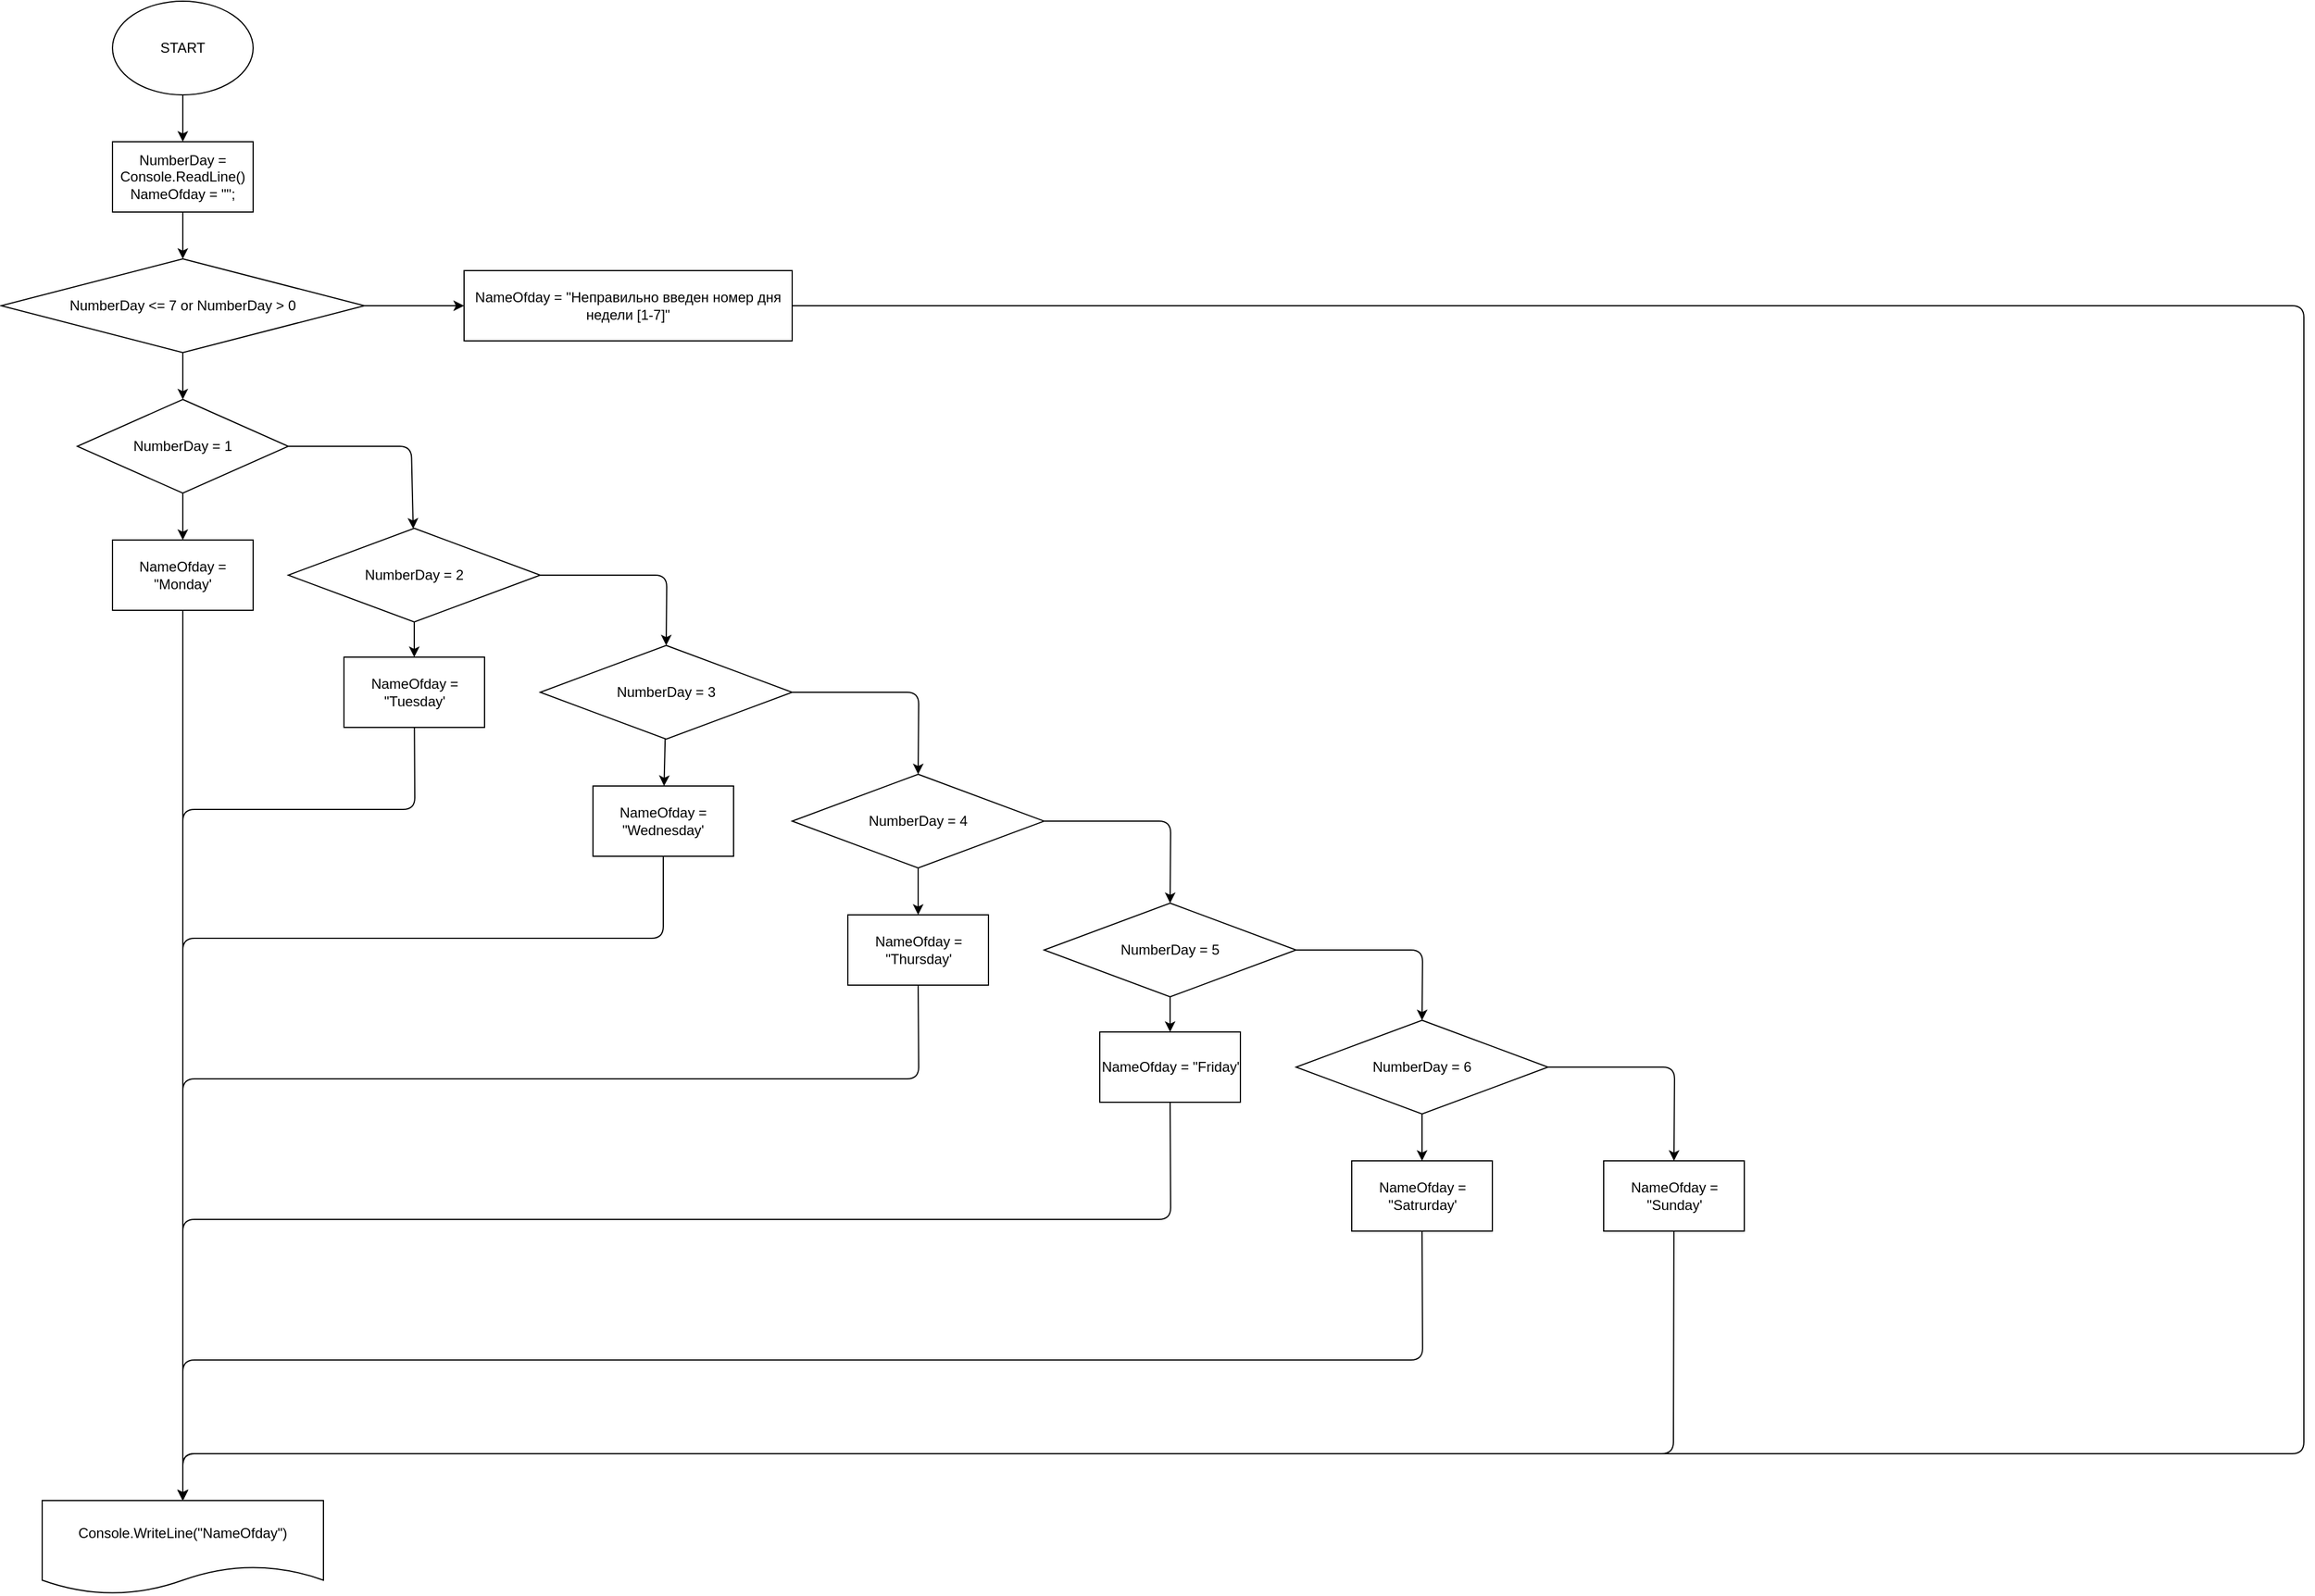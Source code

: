 <mxfile>
    <diagram id="QJHHsQi61dm5gA_kQ4sN" name="Страница 1">
        <mxGraphModel dx="380" dy="387" grid="1" gridSize="10" guides="1" tooltips="1" connect="1" arrows="1" fold="1" page="1" pageScale="1" pageWidth="827" pageHeight="1169" math="0" shadow="0">
            <root>
                <mxCell id="0"/>
                <mxCell id="1" parent="0"/>
                <mxCell id="6" value="" style="edgeStyle=none;html=1;" edge="1" parent="1" source="2" target="5">
                    <mxGeometry relative="1" as="geometry"/>
                </mxCell>
                <mxCell id="2" value="START" style="ellipse;whiteSpace=wrap;html=1;" vertex="1" parent="1">
                    <mxGeometry x="360" y="40" width="120" height="80" as="geometry"/>
                </mxCell>
                <mxCell id="8" value="" style="edgeStyle=none;html=1;" edge="1" parent="1" source="5" target="7">
                    <mxGeometry relative="1" as="geometry"/>
                </mxCell>
                <mxCell id="5" value="NumberDay = Console.ReadLine()&lt;br&gt;NameOfday = &quot;&quot;;" style="whiteSpace=wrap;html=1;" vertex="1" parent="1">
                    <mxGeometry x="360" y="160" width="120" height="60" as="geometry"/>
                </mxCell>
                <mxCell id="10" value="" style="edgeStyle=none;html=1;" edge="1" parent="1" source="7" target="9">
                    <mxGeometry relative="1" as="geometry"/>
                </mxCell>
                <mxCell id="43" value="" style="edgeStyle=none;html=1;entryX=0.5;entryY=0;entryDx=0;entryDy=0;" edge="1" parent="1" target="42">
                    <mxGeometry relative="1" as="geometry">
                        <mxPoint x="940" y="300" as="sourcePoint"/>
                        <Array as="points">
                            <mxPoint x="2230" y="300"/>
                            <mxPoint x="2230" y="1280"/>
                            <mxPoint x="1330" y="1280"/>
                            <mxPoint x="420" y="1280"/>
                        </Array>
                    </mxGeometry>
                </mxCell>
                <mxCell id="57" value="" style="edgeStyle=none;html=1;" edge="1" parent="1" source="7" target="56">
                    <mxGeometry relative="1" as="geometry"/>
                </mxCell>
                <mxCell id="7" value="NumberDay &amp;lt;= 7 or NumberDay &amp;gt; 0" style="rhombus;whiteSpace=wrap;html=1;" vertex="1" parent="1">
                    <mxGeometry x="265" y="260" width="310" height="80" as="geometry"/>
                </mxCell>
                <mxCell id="12" value="" style="edgeStyle=none;html=1;" edge="1" parent="1" source="9" target="11">
                    <mxGeometry relative="1" as="geometry"/>
                </mxCell>
                <mxCell id="14" value="" style="edgeStyle=none;html=1;" edge="1" parent="1" source="9" target="13">
                    <mxGeometry relative="1" as="geometry">
                        <Array as="points">
                            <mxPoint x="615" y="420"/>
                        </Array>
                    </mxGeometry>
                </mxCell>
                <mxCell id="9" value="NumberDay = 1" style="rhombus;whiteSpace=wrap;html=1;" vertex="1" parent="1">
                    <mxGeometry x="330" y="380" width="180" height="80" as="geometry"/>
                </mxCell>
                <mxCell id="45" style="edgeStyle=none;html=1;entryX=0.5;entryY=0;entryDx=0;entryDy=0;" edge="1" parent="1" source="11" target="42">
                    <mxGeometry relative="1" as="geometry"/>
                </mxCell>
                <mxCell id="11" value="&lt;span&gt;NameOfday = &quot;Monday'&lt;/span&gt;" style="whiteSpace=wrap;html=1;" vertex="1" parent="1">
                    <mxGeometry x="360" y="500" width="120" height="60" as="geometry"/>
                </mxCell>
                <mxCell id="16" value="" style="edgeStyle=none;html=1;" edge="1" parent="1" source="13" target="15">
                    <mxGeometry relative="1" as="geometry"/>
                </mxCell>
                <mxCell id="18" style="edgeStyle=none;html=1;entryX=0.5;entryY=0;entryDx=0;entryDy=0;" edge="1" parent="1" source="13" target="17">
                    <mxGeometry relative="1" as="geometry">
                        <Array as="points">
                            <mxPoint x="833" y="530"/>
                        </Array>
                    </mxGeometry>
                </mxCell>
                <mxCell id="13" value="&lt;span&gt;NumberDay = 2&lt;/span&gt;" style="rhombus;whiteSpace=wrap;html=1;" vertex="1" parent="1">
                    <mxGeometry x="510" y="490" width="215" height="80" as="geometry"/>
                </mxCell>
                <mxCell id="46" style="edgeStyle=none;html=1;entryX=0.5;entryY=0;entryDx=0;entryDy=0;" edge="1" parent="1" source="15" target="42">
                    <mxGeometry relative="1" as="geometry">
                        <Array as="points">
                            <mxPoint x="618" y="730"/>
                            <mxPoint x="420" y="730"/>
                            <mxPoint x="420" y="830"/>
                        </Array>
                    </mxGeometry>
                </mxCell>
                <mxCell id="15" value="&lt;span&gt;NameOfday = &quot;Tuesday'&lt;/span&gt;" style="whiteSpace=wrap;html=1;" vertex="1" parent="1">
                    <mxGeometry x="557.5" y="600" width="120" height="60" as="geometry"/>
                </mxCell>
                <mxCell id="20" value="" style="edgeStyle=none;html=1;" edge="1" parent="1" source="17" target="19">
                    <mxGeometry relative="1" as="geometry"/>
                </mxCell>
                <mxCell id="22" style="edgeStyle=none;html=1;entryX=0.5;entryY=0;entryDx=0;entryDy=0;" edge="1" parent="1" source="17" target="21">
                    <mxGeometry relative="1" as="geometry">
                        <Array as="points">
                            <mxPoint x="1048" y="630"/>
                        </Array>
                    </mxGeometry>
                </mxCell>
                <mxCell id="17" value="&lt;span&gt;NumberDay = 3&lt;/span&gt;" style="rhombus;whiteSpace=wrap;html=1;" vertex="1" parent="1">
                    <mxGeometry x="725" y="590" width="215" height="80" as="geometry"/>
                </mxCell>
                <mxCell id="47" style="edgeStyle=none;html=1;" edge="1" parent="1" source="19">
                    <mxGeometry relative="1" as="geometry">
                        <mxPoint x="420" y="1320" as="targetPoint"/>
                        <Array as="points">
                            <mxPoint x="830" y="840"/>
                            <mxPoint x="420" y="840"/>
                        </Array>
                    </mxGeometry>
                </mxCell>
                <mxCell id="19" value="&lt;span&gt;NameOfday = &quot;Wednesday'&lt;/span&gt;" style="whiteSpace=wrap;html=1;" vertex="1" parent="1">
                    <mxGeometry x="770" y="710" width="120" height="60" as="geometry"/>
                </mxCell>
                <mxCell id="24" value="" style="edgeStyle=none;html=1;" edge="1" parent="1" source="21" target="23">
                    <mxGeometry relative="1" as="geometry"/>
                </mxCell>
                <mxCell id="26" style="edgeStyle=none;html=1;entryX=0.5;entryY=0;entryDx=0;entryDy=0;" edge="1" parent="1" source="21" target="25">
                    <mxGeometry relative="1" as="geometry">
                        <Array as="points">
                            <mxPoint x="1263" y="740"/>
                        </Array>
                    </mxGeometry>
                </mxCell>
                <mxCell id="21" value="&lt;span&gt;NumberDay = 4&lt;/span&gt;" style="rhombus;whiteSpace=wrap;html=1;" vertex="1" parent="1">
                    <mxGeometry x="940" y="700" width="215" height="80" as="geometry"/>
                </mxCell>
                <mxCell id="48" style="edgeStyle=none;html=1;entryX=0.5;entryY=0;entryDx=0;entryDy=0;exitX=0.5;exitY=1;exitDx=0;exitDy=0;" edge="1" parent="1" source="23" target="42">
                    <mxGeometry relative="1" as="geometry">
                        <Array as="points">
                            <mxPoint x="1048" y="960"/>
                            <mxPoint x="750" y="960"/>
                            <mxPoint x="420" y="960"/>
                        </Array>
                    </mxGeometry>
                </mxCell>
                <mxCell id="23" value="&lt;span&gt;NameOfday = &quot;Thursday'&lt;/span&gt;" style="whiteSpace=wrap;html=1;" vertex="1" parent="1">
                    <mxGeometry x="987.5" y="820" width="120" height="60" as="geometry"/>
                </mxCell>
                <mxCell id="29" value="" style="edgeStyle=none;html=1;" edge="1" parent="1" source="25" target="27">
                    <mxGeometry relative="1" as="geometry"/>
                </mxCell>
                <mxCell id="31" style="edgeStyle=none;html=1;entryX=0.5;entryY=0;entryDx=0;entryDy=0;" edge="1" parent="1" source="25" target="30">
                    <mxGeometry relative="1" as="geometry">
                        <Array as="points">
                            <mxPoint x="1478" y="850"/>
                        </Array>
                    </mxGeometry>
                </mxCell>
                <mxCell id="25" value="&lt;span&gt;NumberDay = 5&lt;/span&gt;" style="rhombus;whiteSpace=wrap;html=1;" vertex="1" parent="1">
                    <mxGeometry x="1155" y="810" width="215" height="80" as="geometry"/>
                </mxCell>
                <mxCell id="49" style="edgeStyle=none;html=1;entryX=0.5;entryY=0;entryDx=0;entryDy=0;exitX=0.5;exitY=1;exitDx=0;exitDy=0;" edge="1" parent="1" source="27" target="42">
                    <mxGeometry relative="1" as="geometry">
                        <Array as="points">
                            <mxPoint x="1263" y="1080"/>
                            <mxPoint x="420" y="1080"/>
                        </Array>
                    </mxGeometry>
                </mxCell>
                <mxCell id="27" value="&lt;span&gt;NameOfday = &quot;Friday'&lt;/span&gt;" style="whiteSpace=wrap;html=1;" vertex="1" parent="1">
                    <mxGeometry x="1202.5" y="920" width="120" height="60" as="geometry"/>
                </mxCell>
                <mxCell id="33" value="" style="edgeStyle=none;html=1;" edge="1" parent="1" source="30" target="32">
                    <mxGeometry relative="1" as="geometry"/>
                </mxCell>
                <mxCell id="35" style="edgeStyle=none;html=1;entryX=0.5;entryY=0;entryDx=0;entryDy=0;" edge="1" parent="1" source="30" target="36">
                    <mxGeometry relative="1" as="geometry">
                        <mxPoint x="1692.5" y="1020" as="targetPoint"/>
                        <Array as="points">
                            <mxPoint x="1693" y="950"/>
                        </Array>
                    </mxGeometry>
                </mxCell>
                <mxCell id="30" value="&lt;span&gt;NumberDay = 6&lt;/span&gt;" style="rhombus;whiteSpace=wrap;html=1;" vertex="1" parent="1">
                    <mxGeometry x="1370" y="910" width="215" height="80" as="geometry"/>
                </mxCell>
                <mxCell id="50" style="edgeStyle=none;html=1;entryX=0.5;entryY=0;entryDx=0;entryDy=0;exitX=0.5;exitY=1;exitDx=0;exitDy=0;" edge="1" parent="1" source="32" target="42">
                    <mxGeometry relative="1" as="geometry">
                        <Array as="points">
                            <mxPoint x="1478" y="1200"/>
                            <mxPoint x="420" y="1200"/>
                        </Array>
                    </mxGeometry>
                </mxCell>
                <mxCell id="32" value="&lt;span&gt;NameOfday = &quot;Satrurday'&lt;/span&gt;" style="whiteSpace=wrap;html=1;" vertex="1" parent="1">
                    <mxGeometry x="1417.5" y="1030" width="120" height="60" as="geometry"/>
                </mxCell>
                <mxCell id="54" style="edgeStyle=none;html=1;entryX=0.5;entryY=0;entryDx=0;entryDy=0;" edge="1" parent="1" source="36" target="42">
                    <mxGeometry relative="1" as="geometry">
                        <Array as="points">
                            <mxPoint x="1692" y="1280"/>
                            <mxPoint x="420" y="1280"/>
                        </Array>
                    </mxGeometry>
                </mxCell>
                <mxCell id="36" value="&lt;span&gt;NameOfday = &quot;Sunday'&lt;/span&gt;" style="whiteSpace=wrap;html=1;" vertex="1" parent="1">
                    <mxGeometry x="1632.5" y="1030" width="120" height="60" as="geometry"/>
                </mxCell>
                <mxCell id="42" value="Console.WriteLine(&quot;NameOfday&quot;)" style="shape=document;whiteSpace=wrap;html=1;boundedLbl=1;" vertex="1" parent="1">
                    <mxGeometry x="300" y="1320" width="240" height="80" as="geometry"/>
                </mxCell>
                <mxCell id="56" value="&lt;span&gt;NameOfday = &quot;&lt;/span&gt;Неправильно введен номер дня недели [1-7]&quot;" style="whiteSpace=wrap;html=1;" vertex="1" parent="1">
                    <mxGeometry x="660" y="270" width="280" height="60" as="geometry"/>
                </mxCell>
            </root>
        </mxGraphModel>
    </diagram>
</mxfile>